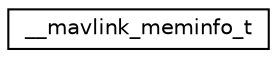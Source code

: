digraph "Graphical Class Hierarchy"
{
 // INTERACTIVE_SVG=YES
  edge [fontname="Helvetica",fontsize="10",labelfontname="Helvetica",labelfontsize="10"];
  node [fontname="Helvetica",fontsize="10",shape=record];
  rankdir="LR";
  Node1 [label="__mavlink_meminfo_t",height=0.2,width=0.4,color="black", fillcolor="white", style="filled",URL="$struct____mavlink__meminfo__t.html"];
}
